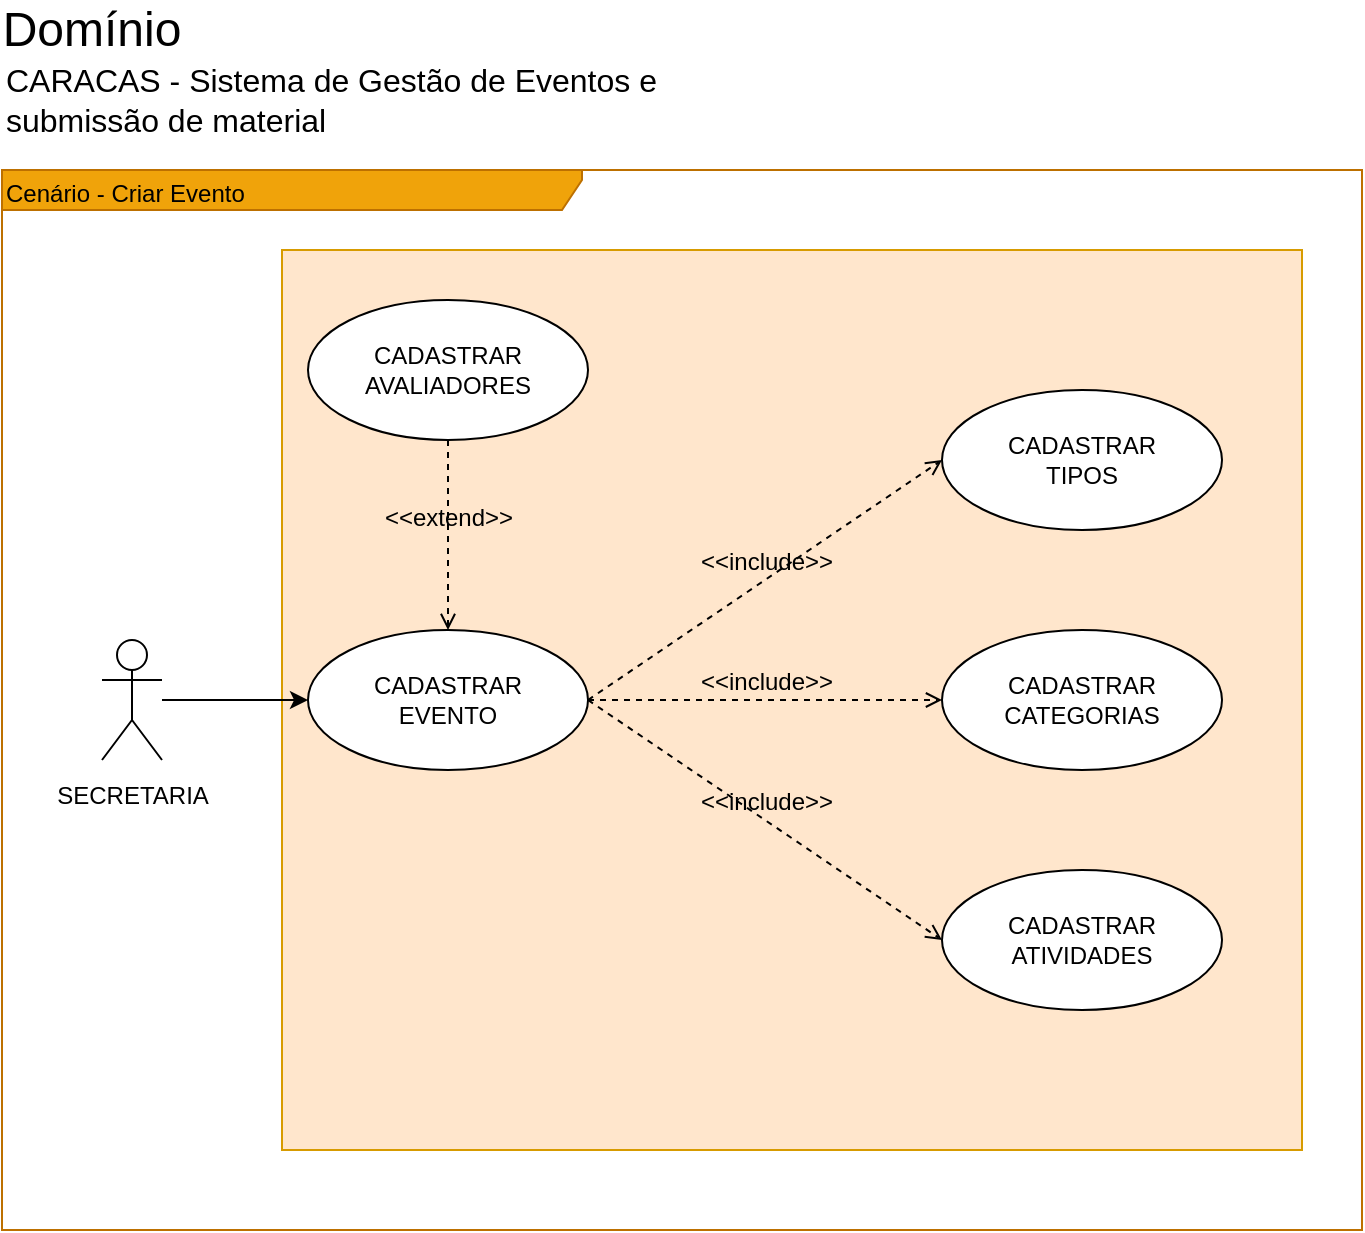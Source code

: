 <mxfile>
    <diagram id="01ow3ZPF1ok3aJyIHU1U" name="Page-1">
        <mxGraphModel dx="958" dy="574" grid="1" gridSize="10" guides="1" tooltips="1" connect="1" arrows="1" fold="1" page="1" pageScale="1" pageWidth="827" pageHeight="1169" background="#FFFFFF" math="0" shadow="0">
            <root>
                <mxCell id="0"/>
                <mxCell id="1" parent="0"/>
                <mxCell id="6" value="&lt;font style=&quot;font-size: 12px&quot;&gt;Cenário - Criar Evento&lt;/font&gt;" style="shape=umlFrame;whiteSpace=wrap;html=1;fontSize=16;align=left;width=290;height=20;fillColor=#f0a30a;strokeColor=#BD7000;fontColor=#000000;" vertex="1" parent="1">
                    <mxGeometry x="120" y="130" width="680" height="530" as="geometry"/>
                </mxCell>
                <mxCell id="17" value="" style="rounded=0;whiteSpace=wrap;html=1;fontSize=12;align=left;fillColor=#ffe6cc;strokeColor=#d79b00;" vertex="1" parent="1">
                    <mxGeometry x="260" y="170" width="510" height="450" as="geometry"/>
                </mxCell>
                <mxCell id="2" value="Domínio" style="text;html=1;strokeColor=none;fillColor=none;align=center;verticalAlign=middle;whiteSpace=wrap;rounded=0;fontSize=24;fontColor=#000000;" vertex="1" parent="1">
                    <mxGeometry x="120" y="50" width="90" height="20" as="geometry"/>
                </mxCell>
                <mxCell id="3" value="CARACAS - Sistema de Gestão de Eventos e submissão de material" style="text;html=1;strokeColor=none;fillColor=none;align=left;verticalAlign=middle;whiteSpace=wrap;rounded=0;fontSize=16;fontColor=#000000;" vertex="1" parent="1">
                    <mxGeometry x="120" y="70" width="360" height="50" as="geometry"/>
                </mxCell>
                <mxCell id="20" style="edgeStyle=orthogonalEdgeStyle;rounded=0;orthogonalLoop=1;jettySize=auto;html=1;entryX=0;entryY=0.5;entryDx=0;entryDy=0;fontSize=12;strokeColor=#000000;" edge="1" parent="1" source="7" target="8">
                    <mxGeometry relative="1" as="geometry"/>
                </mxCell>
                <mxCell id="7" value="&lt;font style=&quot;font-size: 12px&quot; color=&quot;#000000&quot;&gt;SECRETARIA&lt;/font&gt;" style="shape=umlActor;verticalLabelPosition=bottom;verticalAlign=top;html=1;fontSize=16;strokeColor=#000000;fillColor=none;" vertex="1" parent="1">
                    <mxGeometry x="170" y="365" width="30" height="60" as="geometry"/>
                </mxCell>
                <mxCell id="8" value="&lt;font color=&quot;#000000&quot;&gt;CADASTRAR &lt;br&gt;EVENTO&lt;/font&gt;" style="ellipse;whiteSpace=wrap;html=1;fontSize=12;align=center;strokeWidth=1;strokeColor=#000000;fillColor=#FFFFFF;" vertex="1" parent="1">
                    <mxGeometry x="273" y="360" width="140" height="70" as="geometry"/>
                </mxCell>
                <mxCell id="9" value="&lt;font color=&quot;#000000&quot;&gt;CADASTRAR &lt;br&gt;TIPOS&lt;/font&gt;" style="ellipse;whiteSpace=wrap;html=1;fontSize=12;align=center;strokeColor=#000000;fillColor=#FFFFFF;" vertex="1" parent="1">
                    <mxGeometry x="590" y="240" width="140" height="70" as="geometry"/>
                </mxCell>
                <mxCell id="10" value="&lt;font color=&quot;#000000&quot;&gt;CADASTRAR &lt;br&gt;CATEGORIAS&lt;/font&gt;" style="ellipse;whiteSpace=wrap;html=1;fontSize=12;align=center;strokeColor=#000000;fillColor=#FFFFFF;" vertex="1" parent="1">
                    <mxGeometry x="590" y="360" width="140" height="70" as="geometry"/>
                </mxCell>
                <mxCell id="11" value="&lt;font color=&quot;#000000&quot;&gt;CADASTRAR &lt;br&gt;ATIVIDADES&lt;/font&gt;" style="ellipse;whiteSpace=wrap;html=1;fontSize=12;align=center;strokeColor=#000000;fillColor=#FFFFFF;" vertex="1" parent="1">
                    <mxGeometry x="590" y="480" width="140" height="70" as="geometry"/>
                </mxCell>
                <mxCell id="14" value="&lt;font color=&quot;#000000&quot;&gt;&amp;lt;&amp;lt;include&amp;gt;&amp;gt;&lt;/font&gt;" style="html=1;verticalAlign=bottom;labelBackgroundColor=none;endArrow=open;endFill=0;dashed=1;fontSize=12;exitX=1;exitY=0.5;exitDx=0;exitDy=0;entryX=0;entryY=0.5;entryDx=0;entryDy=0;strokeColor=#000000;" edge="1" parent="1" source="8" target="9">
                    <mxGeometry width="160" relative="1" as="geometry">
                        <mxPoint x="390" y="410" as="sourcePoint"/>
                        <mxPoint x="550" y="410" as="targetPoint"/>
                    </mxGeometry>
                </mxCell>
                <mxCell id="15" value="&lt;font color=&quot;#000000&quot;&gt;&amp;lt;&amp;lt;include&amp;gt;&amp;gt;&lt;/font&gt;" style="html=1;verticalAlign=bottom;labelBackgroundColor=none;endArrow=open;endFill=0;dashed=1;fontSize=12;exitX=1;exitY=0.5;exitDx=0;exitDy=0;entryX=0;entryY=0.5;entryDx=0;entryDy=0;strokeColor=#000000;" edge="1" parent="1" source="8" target="10">
                    <mxGeometry width="160" relative="1" as="geometry">
                        <mxPoint x="390" y="410" as="sourcePoint"/>
                        <mxPoint x="550" y="410" as="targetPoint"/>
                    </mxGeometry>
                </mxCell>
                <mxCell id="16" value="&lt;font color=&quot;#000000&quot;&gt;&amp;lt;&amp;lt;include&amp;gt;&amp;gt;&lt;/font&gt;" style="html=1;verticalAlign=bottom;labelBackgroundColor=none;endArrow=open;endFill=0;dashed=1;fontSize=12;exitX=1;exitY=0.5;exitDx=0;exitDy=0;entryX=0;entryY=0.5;entryDx=0;entryDy=0;strokeColor=#000000;" edge="1" parent="1" source="8" target="11">
                    <mxGeometry width="160" relative="1" as="geometry">
                        <mxPoint x="390" y="410" as="sourcePoint"/>
                        <mxPoint x="550" y="410" as="targetPoint"/>
                    </mxGeometry>
                </mxCell>
                <mxCell id="18" value="&lt;font color=&quot;#000000&quot;&gt;CADASTRAR &lt;br&gt;AVALIADORES&lt;br&gt;&lt;/font&gt;" style="ellipse;whiteSpace=wrap;html=1;fontSize=12;align=center;strokeWidth=1;strokeColor=#000000;fillColor=#FFFFFF;" vertex="1" parent="1">
                    <mxGeometry x="273" y="195" width="140" height="70" as="geometry"/>
                </mxCell>
                <mxCell id="19" value="&lt;font color=&quot;#000000&quot;&gt;&amp;lt;&amp;lt;extend&amp;gt;&amp;gt;&lt;/font&gt;" style="html=1;verticalAlign=bottom;labelBackgroundColor=none;endArrow=open;endFill=0;dashed=1;fontSize=12;strokeColor=#000000;exitX=0.5;exitY=1;exitDx=0;exitDy=0;entryX=0.5;entryY=0;entryDx=0;entryDy=0;" edge="1" parent="1" source="18" target="8">
                    <mxGeometry width="160" relative="1" as="geometry">
                        <mxPoint x="390" y="410" as="sourcePoint"/>
                        <mxPoint x="550" y="410" as="targetPoint"/>
                    </mxGeometry>
                </mxCell>
            </root>
        </mxGraphModel>
    </diagram>
</mxfile>